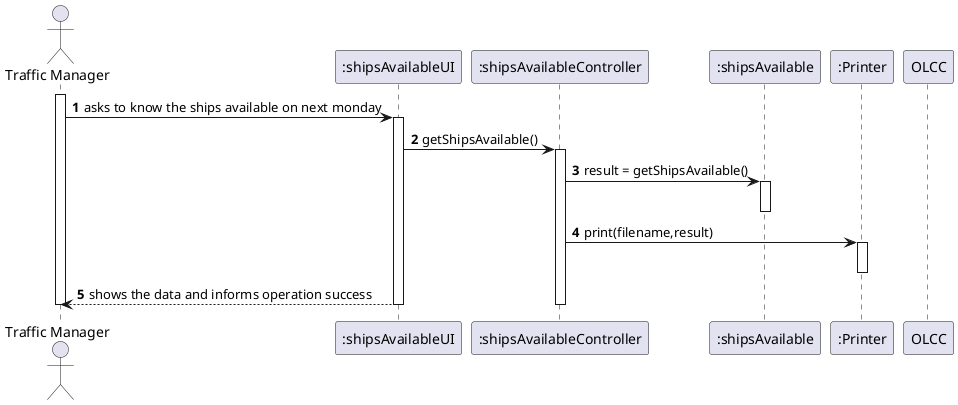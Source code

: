 @startuml
'https://plantuml.com/sequence-diagram

autonumber
actor "Traffic Manager" as TM
participant ":shipsAvailableUI" as SAUI
participant ":shipsAvailableController" as SAC
participant ":shipsAvailable" as SA
participant ":Printer" as P

activate TM
TM -> SAUI: asks to know the ships available on next monday
activate SAUI

SAUI -> SAC : getShipsAvailable()
activate SAC
SAC -> SA : result = getShipsAvailable()
activate SA
deactivate SA
SAC -> P : print(filename,result)
activate P
deactivate P
deactivate OLCC
SAUI --> TM : shows the data and informs operation success
deactivate SAC
deactivate SAUI
deactivate TM
@enduml